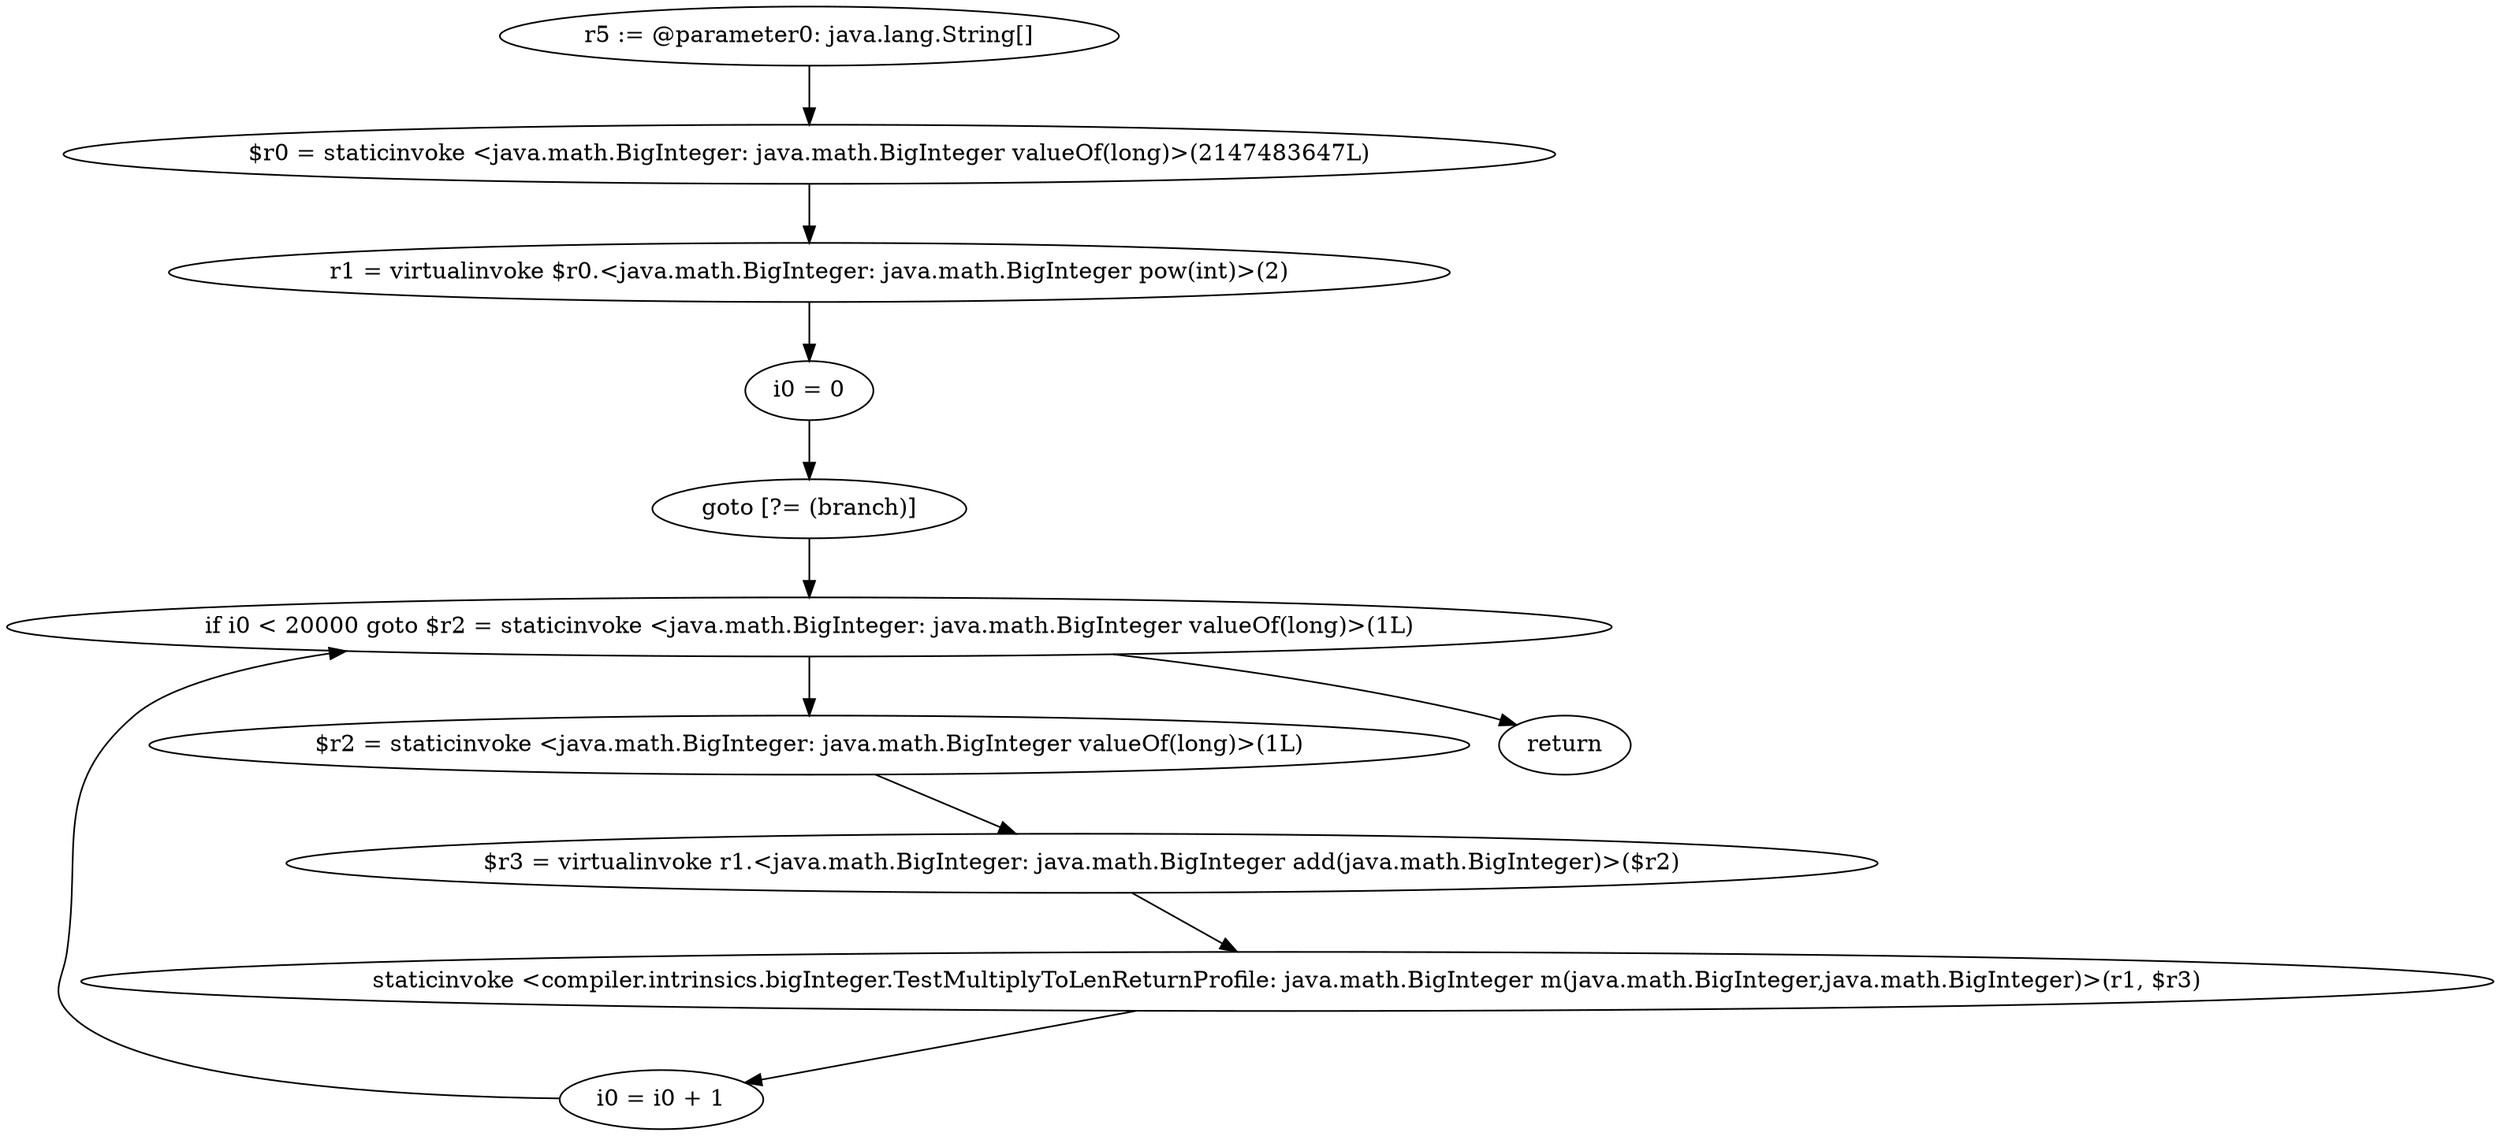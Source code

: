 digraph "unitGraph" {
    "r5 := @parameter0: java.lang.String[]"
    "$r0 = staticinvoke <java.math.BigInteger: java.math.BigInteger valueOf(long)>(2147483647L)"
    "r1 = virtualinvoke $r0.<java.math.BigInteger: java.math.BigInteger pow(int)>(2)"
    "i0 = 0"
    "goto [?= (branch)]"
    "$r2 = staticinvoke <java.math.BigInteger: java.math.BigInteger valueOf(long)>(1L)"
    "$r3 = virtualinvoke r1.<java.math.BigInteger: java.math.BigInteger add(java.math.BigInteger)>($r2)"
    "staticinvoke <compiler.intrinsics.bigInteger.TestMultiplyToLenReturnProfile: java.math.BigInteger m(java.math.BigInteger,java.math.BigInteger)>(r1, $r3)"
    "i0 = i0 + 1"
    "if i0 < 20000 goto $r2 = staticinvoke <java.math.BigInteger: java.math.BigInteger valueOf(long)>(1L)"
    "return"
    "r5 := @parameter0: java.lang.String[]"->"$r0 = staticinvoke <java.math.BigInteger: java.math.BigInteger valueOf(long)>(2147483647L)";
    "$r0 = staticinvoke <java.math.BigInteger: java.math.BigInteger valueOf(long)>(2147483647L)"->"r1 = virtualinvoke $r0.<java.math.BigInteger: java.math.BigInteger pow(int)>(2)";
    "r1 = virtualinvoke $r0.<java.math.BigInteger: java.math.BigInteger pow(int)>(2)"->"i0 = 0";
    "i0 = 0"->"goto [?= (branch)]";
    "goto [?= (branch)]"->"if i0 < 20000 goto $r2 = staticinvoke <java.math.BigInteger: java.math.BigInteger valueOf(long)>(1L)";
    "$r2 = staticinvoke <java.math.BigInteger: java.math.BigInteger valueOf(long)>(1L)"->"$r3 = virtualinvoke r1.<java.math.BigInteger: java.math.BigInteger add(java.math.BigInteger)>($r2)";
    "$r3 = virtualinvoke r1.<java.math.BigInteger: java.math.BigInteger add(java.math.BigInteger)>($r2)"->"staticinvoke <compiler.intrinsics.bigInteger.TestMultiplyToLenReturnProfile: java.math.BigInteger m(java.math.BigInteger,java.math.BigInteger)>(r1, $r3)";
    "staticinvoke <compiler.intrinsics.bigInteger.TestMultiplyToLenReturnProfile: java.math.BigInteger m(java.math.BigInteger,java.math.BigInteger)>(r1, $r3)"->"i0 = i0 + 1";
    "i0 = i0 + 1"->"if i0 < 20000 goto $r2 = staticinvoke <java.math.BigInteger: java.math.BigInteger valueOf(long)>(1L)";
    "if i0 < 20000 goto $r2 = staticinvoke <java.math.BigInteger: java.math.BigInteger valueOf(long)>(1L)"->"return";
    "if i0 < 20000 goto $r2 = staticinvoke <java.math.BigInteger: java.math.BigInteger valueOf(long)>(1L)"->"$r2 = staticinvoke <java.math.BigInteger: java.math.BigInteger valueOf(long)>(1L)";
}
